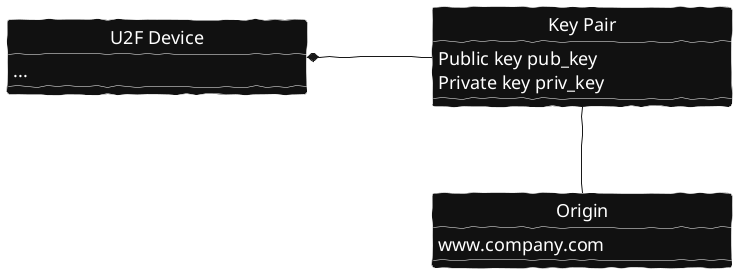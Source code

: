 @startuml

skinparam backgroundColor transparent
skinparam handwritten true

skinparam minClassWidth 300

skinparam class {
  BorderColor White
  BackgroundColor #111111
  FontName Rufscript
  FontSize 20
  FontColor White
}

skinparam DefaultFontColor White
skinparam DefaultFontName Rufscript
skinparam DefaultFontSize 18

class "U2F Device" {
 ...
}

class "Key Pair" {
  Public key pub_key
  Private key priv_key
}

class Origin {
  www.company.com
}

hide Origin circle
hide "U2F Device" circle
hide "Key Pair" circle

"U2F Device" *- "Key Pair" : contains >
"Key Pair" "1" -- "1" Origin : associated with

@enduml

